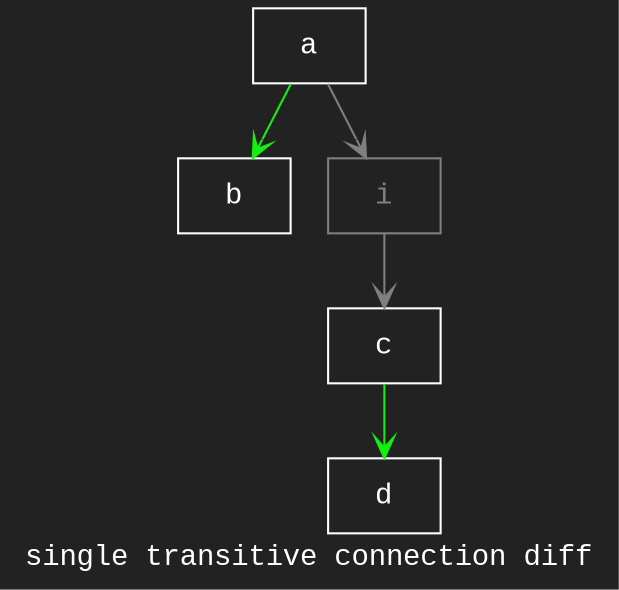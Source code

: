 digraph D {
    tooltip="single transitive connection diff";
    label="single transitive connection diff";
    bgcolor="#222222";
    fontcolor="#ffffff";
    fontname="Courier New";
    
    node1 [color="#ffffff",fontcolor="#ffffff",fontname="Courier New",shape="rectangle",tooltip="a",label="a"]
    
    node2 [color="#ffffff",fontcolor="#ffffff",fontname="Courier New",shape="rectangle",tooltip="b",label="b"]
    
    node3 [color="#ffffff",fontcolor="#ffffff",fontname="Courier New",shape="rectangle",tooltip="c",label="c"]
    
    node4 [color="#ffffff",fontcolor="#ffffff",fontname="Courier New",shape="rectangle",tooltip="d",label="d"]
    
    node5 [color="#7f7f7f",fontcolor="#7f7f7f",fontname="Courier New",shape="rectangle",tooltip="i",label="i"]
    
    node1 -> node2 [arrowhead="vee",color="#15ef10",tooltip="a\n   ->\nb",]
    node1 -> node5 [arrowhead="vee",color="#7f7f7f",tooltip="a\n   ->\ni",]
    node3 -> node4 [arrowhead="vee",color="#15ef10",tooltip="c\n   ->\nd",]
    node5 -> node3 [arrowhead="vee",color="#7f7f7f",tooltip="i\n   ->\nc",]
}
